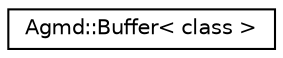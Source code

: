 digraph "Graphical Class Hierarchy"
{
  edge [fontname="Helvetica",fontsize="10",labelfontname="Helvetica",labelfontsize="10"];
  node [fontname="Helvetica",fontsize="10",shape=record];
  rankdir="LR";
  Node1 [label="Agmd::Buffer\< class \>",height=0.2,width=0.4,color="black", fillcolor="white", style="filled",URL="$class_agmd_1_1_buffer.html"];
}
